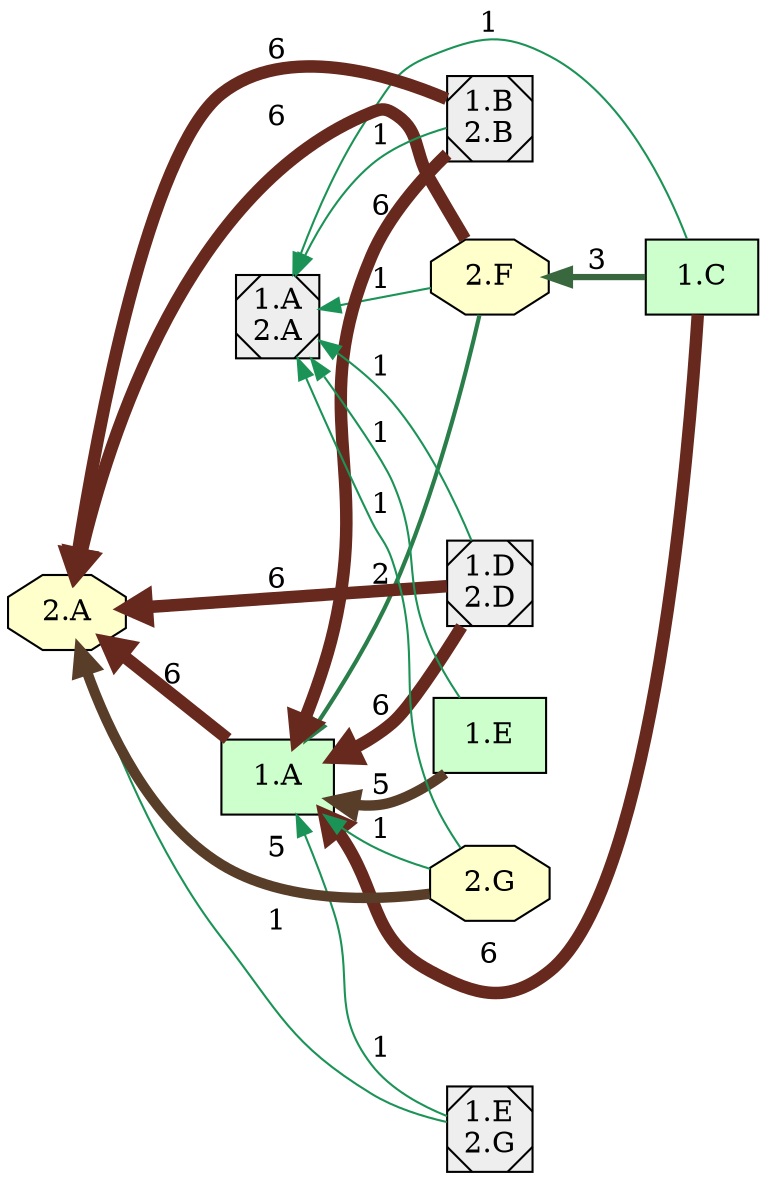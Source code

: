 digraph {

rankdir = RL

  node [shape=box style="filled" fillcolor="#CCFFCC"]
  "1.C"
  "1.A"
  "1.C"
  "1.A"
  "1.A"
  "1.A"
  "1.A"
  node [shape=octagon style="filled" fillcolor="#FFFFCC"]
  "2.F"
  "2.A"
  "2.F"
  "2.A"
  "2.A"
  "2.A"
  "2.A"
  node [shape=Msquare style="filled" fillcolor="#EEEEEE"]
  "1.B\n2.B"
  "1.E\n2.G"
  "1.D\n2.D"
  "1.D\n2.D"
  "1.E\n2.G"
  "1.B\n2.B"
  "1.B\n2.B"
  "1.E\n2.G"
  "1.D\n2.D"
  "1.B\n2.B"
  "1.E\n2.G"
  "1.D\n2.D"
  node [shape=box style="filled" fillcolor="#CCFFCC"]
  "1.C"
  "1.A"
  "1.E"
  "1.A"
  "1.A"
  "1.A"
  "1.A"
  node [shape=octagon style="filled" fillcolor="#FFFFCC"]
  "2.F"
  "2.A"
  "2.G"
  "2.A"
  "2.A"
  "2.A"
  "2.A"
  node [shape=Msquare style="filled" fillcolor="#EEEEEE"]
  "1.D\n2.D"
  "1.B\n2.B"
  "1.B\n2.B"
  "1.D\n2.D"
  "1.D\n2.D"
  "1.B\n2.B"
  "1.D\n2.D"
  "1.B\n2.B"
  node [shape=box style="filled" fillcolor="#CCFFCC"]
  "1.C"
  "1.A"
  "1.E"
  "1.A"
  "1.A"
  "1.A"
  "1.A"
  "1.A"
  node [shape=octagon style="filled" fillcolor="#FFFFCC"]
  "2.F"
  "2.A"
  "2.A"
  "2.G"
  "2.G"
  "2.A"
  "2.A"
  "2.A"
  node [shape=Msquare style="filled" fillcolor="#EEEEEE"]
  "1.D\n2.D"
  "1.B\n2.B"
  "1.B\n2.B"
  "1.D\n2.D"
  "1.D\n2.D"
  "1.B\n2.B"
  "1.D\n2.D"
  "1.B\n2.B"
  node [shape=box style="filled" fillcolor="#CCFFCC"]
  "1.C"
  "1.A"
  "1.E"
  "1.A"
  "1.C"
  "1.A"
  "1.A"
  "1.A"
  node [shape=octagon style="filled" fillcolor="#FFFFCC"]
  "2.F"
  "2.A"
  "2.G"
  "2.A"
  "2.F"
  "2.A"
  "2.A"
  "2.A"
  node [shape=Msquare style="filled" fillcolor="#EEEEEE"]
  "1.D\n2.D"
  "1.B\n2.B"
  "1.B\n2.B"
  "1.D\n2.D"
  "1.D\n2.D"
  "1.B\n2.B"
  "1.D\n2.D"
  "1.B\n2.B"
  node [shape=box style="filled" fillcolor="#CCFFCC"]
  "1.C"
  "1.A"
  "1.E"
  "1.A"
  "1.A"
  "1.A"
  "1.A"
  "1.A"
  node [shape=octagon style="filled" fillcolor="#FFFFCC"]
  "2.G"
  "2.A"
  "2.A"
  "2.F"
  "2.F"
  "2.A"
  "2.A"
  "2.A"
  node [shape=Msquare style="filled" fillcolor="#EEEEEE"]
  "1.D\n2.D"
  "1.B\n2.B"
  "1.B\n2.B"
  "1.D\n2.D"
  "1.D\n2.D"
  "1.B\n2.B"
  "1.D\n2.D"
  "1.B\n2.B"
  node [shape=box style="filled" fillcolor="#CCFFCC"]
  "1.C"
  "1.E"
  node [shape=octagon style="filled" fillcolor="#FFFFCC"]
  "2.F"
  "2.G"
  node [shape=Msquare style="filled" fillcolor="#EEEEEE"]
  "1.B\n2.B"
  "1.A\n2.A"
  "1.D\n2.D"
  "1.D\n2.D"
  "1.A\n2.A"
  "1.B\n2.B"
  "1.A\n2.A"
  "1.A\n2.A"
  "1.A\n2.A"
  "1.A\n2.A"
  "1.B\n2.B"
  "1.A\n2.A"
  "1.D\n2.D"
  "1.A\n2.A"
  node [shape=box style="filled" fillcolor="#CCFFCC"]
  "1.E"
  "1.A"
  "1.C"
  "1.A"
  "1.A"
  "1.A"
  "1.A"
  "1.C"
  "1.A"
  node [shape=octagon style="filled" fillcolor="#FFFFCC"]
  "2.G"
  "2.A"
  "2.F"
  "2.A"
  "2.F"
  "2.F"
  "2.A"
  "2.A"
  "2.A"
  node [shape=Msquare style="filled" fillcolor="#EEEEEE"]
  "1.D\n2.D"
  "1.B\n2.B"
  "1.B\n2.B"
  "1.D\n2.D"
  "1.D\n2.D"
  "1.B\n2.B"
  "1.D\n2.D"
  "1.B\n2.B"
  "1.A" -> "2.A" [style=filled,label=6,penwidth=6,color="#67281d"];
  "1.B\n2.B" -> "1.A" [style=filled,label=6,penwidth=6,color="#67281d"];
  "1.B\n2.B" -> "1.A\n2.A" [style=filled,label=1,penwidth=1,color="#1b9356"];
  "1.B\n2.B" -> "2.A" [style=filled,label=6,penwidth=6,color="#67281d"];
  "1.C" -> "1.A" [style=filled,label=6,penwidth=6,color="#67281d"];
  "1.C" -> "1.A\n2.A" [style=filled,label=1,penwidth=1,color="#1b9356"];
  "1.C" -> "2.F" [style=filled,label=3,penwidth=3,color="#39683f"];
  "1.D\n2.D" -> "1.A" [style=filled,label=6,penwidth=6,color="#67281d"];
  "1.D\n2.D" -> "1.A\n2.A" [style=filled,label=1,penwidth=1,color="#1b9356"];
  "1.D\n2.D" -> "2.A" [style=filled,label=6,penwidth=6,color="#67281d"];
  "1.E" -> "1.A" [style=filled,label=5,penwidth=5,color="#583d29"];
  "1.E" -> "1.A\n2.A" [style=filled,label=1,penwidth=1,color="#1b9356"];
  "1.E\n2.G" -> "1.A" [style=filled,label=1,penwidth=1,color="#1b9356"];
  "1.E\n2.G" -> "2.A" [style=filled,label=1,penwidth=1,color="#1b9356"];
  "2.F" -> "1.A" [style=filled,label=2,penwidth=2,color="#2a7e4a"];
  "2.F" -> "1.A\n2.A" [style=filled,label=1,penwidth=1,color="#1b9356"];
  "2.F" -> "2.A" [style=filled,label=6,penwidth=6,color="#67281d"];
  "2.G" -> "1.A" [style=filled,label=1,penwidth=1,color="#1b9356"];
  "2.G" -> "1.A\n2.A" [style=filled,label=1,penwidth=1,color="#1b9356"];
  "2.G" -> "2.A" [style=filled,label=5,penwidth=5,color="#583d29"];
}
